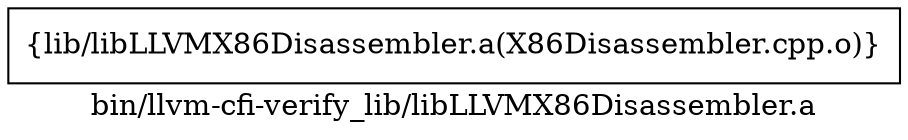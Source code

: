 digraph "bin/llvm-cfi-verify_lib/libLLVMX86Disassembler.a" {
	label="bin/llvm-cfi-verify_lib/libLLVMX86Disassembler.a";
	rankdir=LR;

	Node0x55ded3a90f38 [shape=record,shape=box,group=0,label="{lib/libLLVMX86Disassembler.a(X86Disassembler.cpp.o)}"];
}

